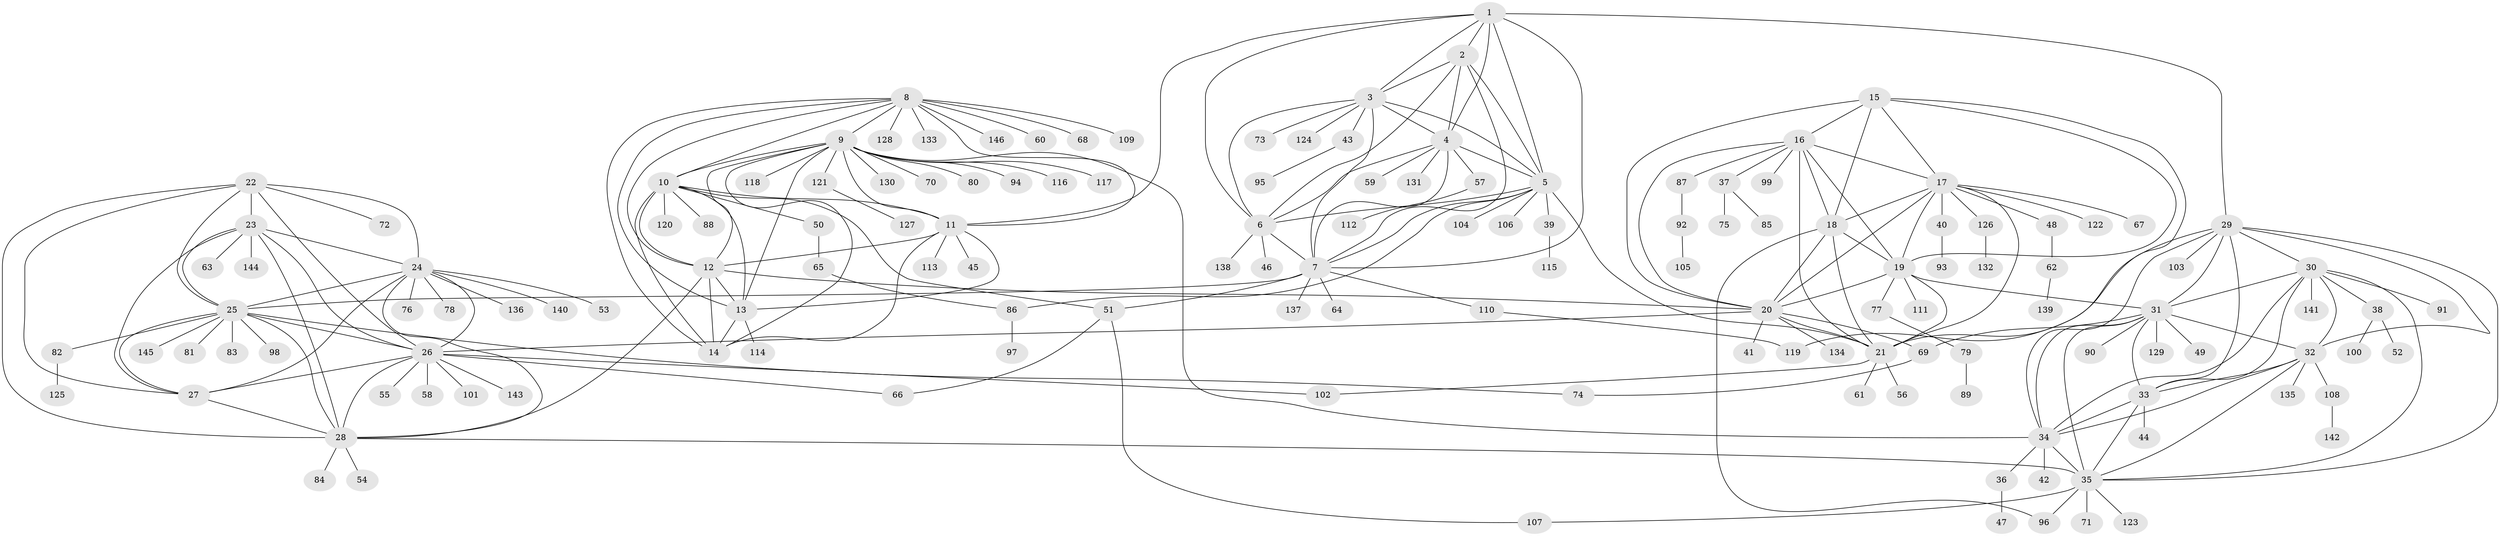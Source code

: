 // Generated by graph-tools (version 1.1) at 2025/37/03/09/25 02:37:34]
// undirected, 146 vertices, 235 edges
graph export_dot {
graph [start="1"]
  node [color=gray90,style=filled];
  1;
  2;
  3;
  4;
  5;
  6;
  7;
  8;
  9;
  10;
  11;
  12;
  13;
  14;
  15;
  16;
  17;
  18;
  19;
  20;
  21;
  22;
  23;
  24;
  25;
  26;
  27;
  28;
  29;
  30;
  31;
  32;
  33;
  34;
  35;
  36;
  37;
  38;
  39;
  40;
  41;
  42;
  43;
  44;
  45;
  46;
  47;
  48;
  49;
  50;
  51;
  52;
  53;
  54;
  55;
  56;
  57;
  58;
  59;
  60;
  61;
  62;
  63;
  64;
  65;
  66;
  67;
  68;
  69;
  70;
  71;
  72;
  73;
  74;
  75;
  76;
  77;
  78;
  79;
  80;
  81;
  82;
  83;
  84;
  85;
  86;
  87;
  88;
  89;
  90;
  91;
  92;
  93;
  94;
  95;
  96;
  97;
  98;
  99;
  100;
  101;
  102;
  103;
  104;
  105;
  106;
  107;
  108;
  109;
  110;
  111;
  112;
  113;
  114;
  115;
  116;
  117;
  118;
  119;
  120;
  121;
  122;
  123;
  124;
  125;
  126;
  127;
  128;
  129;
  130;
  131;
  132;
  133;
  134;
  135;
  136;
  137;
  138;
  139;
  140;
  141;
  142;
  143;
  144;
  145;
  146;
  1 -- 2;
  1 -- 3;
  1 -- 4;
  1 -- 5;
  1 -- 6;
  1 -- 7;
  1 -- 11;
  1 -- 29;
  2 -- 3;
  2 -- 4;
  2 -- 5;
  2 -- 6;
  2 -- 7;
  3 -- 4;
  3 -- 5;
  3 -- 6;
  3 -- 7;
  3 -- 43;
  3 -- 73;
  3 -- 124;
  4 -- 5;
  4 -- 6;
  4 -- 7;
  4 -- 57;
  4 -- 59;
  4 -- 131;
  5 -- 6;
  5 -- 7;
  5 -- 21;
  5 -- 39;
  5 -- 86;
  5 -- 104;
  5 -- 106;
  6 -- 7;
  6 -- 46;
  6 -- 138;
  7 -- 25;
  7 -- 51;
  7 -- 64;
  7 -- 110;
  7 -- 137;
  8 -- 9;
  8 -- 10;
  8 -- 11;
  8 -- 12;
  8 -- 13;
  8 -- 14;
  8 -- 60;
  8 -- 68;
  8 -- 109;
  8 -- 128;
  8 -- 133;
  8 -- 146;
  9 -- 10;
  9 -- 11;
  9 -- 12;
  9 -- 13;
  9 -- 14;
  9 -- 34;
  9 -- 70;
  9 -- 80;
  9 -- 94;
  9 -- 116;
  9 -- 117;
  9 -- 118;
  9 -- 121;
  9 -- 130;
  10 -- 11;
  10 -- 12;
  10 -- 13;
  10 -- 14;
  10 -- 50;
  10 -- 51;
  10 -- 88;
  10 -- 120;
  11 -- 12;
  11 -- 13;
  11 -- 14;
  11 -- 45;
  11 -- 113;
  12 -- 13;
  12 -- 14;
  12 -- 20;
  12 -- 28;
  13 -- 14;
  13 -- 114;
  15 -- 16;
  15 -- 17;
  15 -- 18;
  15 -- 19;
  15 -- 20;
  15 -- 21;
  16 -- 17;
  16 -- 18;
  16 -- 19;
  16 -- 20;
  16 -- 21;
  16 -- 37;
  16 -- 87;
  16 -- 99;
  17 -- 18;
  17 -- 19;
  17 -- 20;
  17 -- 21;
  17 -- 40;
  17 -- 48;
  17 -- 67;
  17 -- 122;
  17 -- 126;
  18 -- 19;
  18 -- 20;
  18 -- 21;
  18 -- 96;
  19 -- 20;
  19 -- 21;
  19 -- 31;
  19 -- 77;
  19 -- 111;
  20 -- 21;
  20 -- 26;
  20 -- 41;
  20 -- 69;
  20 -- 134;
  21 -- 56;
  21 -- 61;
  21 -- 102;
  22 -- 23;
  22 -- 24;
  22 -- 25;
  22 -- 26;
  22 -- 27;
  22 -- 28;
  22 -- 72;
  23 -- 24;
  23 -- 25;
  23 -- 26;
  23 -- 27;
  23 -- 28;
  23 -- 63;
  23 -- 144;
  24 -- 25;
  24 -- 26;
  24 -- 27;
  24 -- 28;
  24 -- 53;
  24 -- 76;
  24 -- 78;
  24 -- 136;
  24 -- 140;
  25 -- 26;
  25 -- 27;
  25 -- 28;
  25 -- 74;
  25 -- 81;
  25 -- 82;
  25 -- 83;
  25 -- 98;
  25 -- 145;
  26 -- 27;
  26 -- 28;
  26 -- 55;
  26 -- 58;
  26 -- 66;
  26 -- 101;
  26 -- 102;
  26 -- 143;
  27 -- 28;
  28 -- 35;
  28 -- 54;
  28 -- 84;
  29 -- 30;
  29 -- 31;
  29 -- 32;
  29 -- 33;
  29 -- 34;
  29 -- 35;
  29 -- 103;
  29 -- 119;
  30 -- 31;
  30 -- 32;
  30 -- 33;
  30 -- 34;
  30 -- 35;
  30 -- 38;
  30 -- 91;
  30 -- 141;
  31 -- 32;
  31 -- 33;
  31 -- 34;
  31 -- 35;
  31 -- 49;
  31 -- 69;
  31 -- 90;
  31 -- 129;
  32 -- 33;
  32 -- 34;
  32 -- 35;
  32 -- 108;
  32 -- 135;
  33 -- 34;
  33 -- 35;
  33 -- 44;
  34 -- 35;
  34 -- 36;
  34 -- 42;
  35 -- 71;
  35 -- 96;
  35 -- 107;
  35 -- 123;
  36 -- 47;
  37 -- 75;
  37 -- 85;
  38 -- 52;
  38 -- 100;
  39 -- 115;
  40 -- 93;
  43 -- 95;
  48 -- 62;
  50 -- 65;
  51 -- 66;
  51 -- 107;
  57 -- 112;
  62 -- 139;
  65 -- 86;
  69 -- 74;
  77 -- 79;
  79 -- 89;
  82 -- 125;
  86 -- 97;
  87 -- 92;
  92 -- 105;
  108 -- 142;
  110 -- 119;
  121 -- 127;
  126 -- 132;
}
